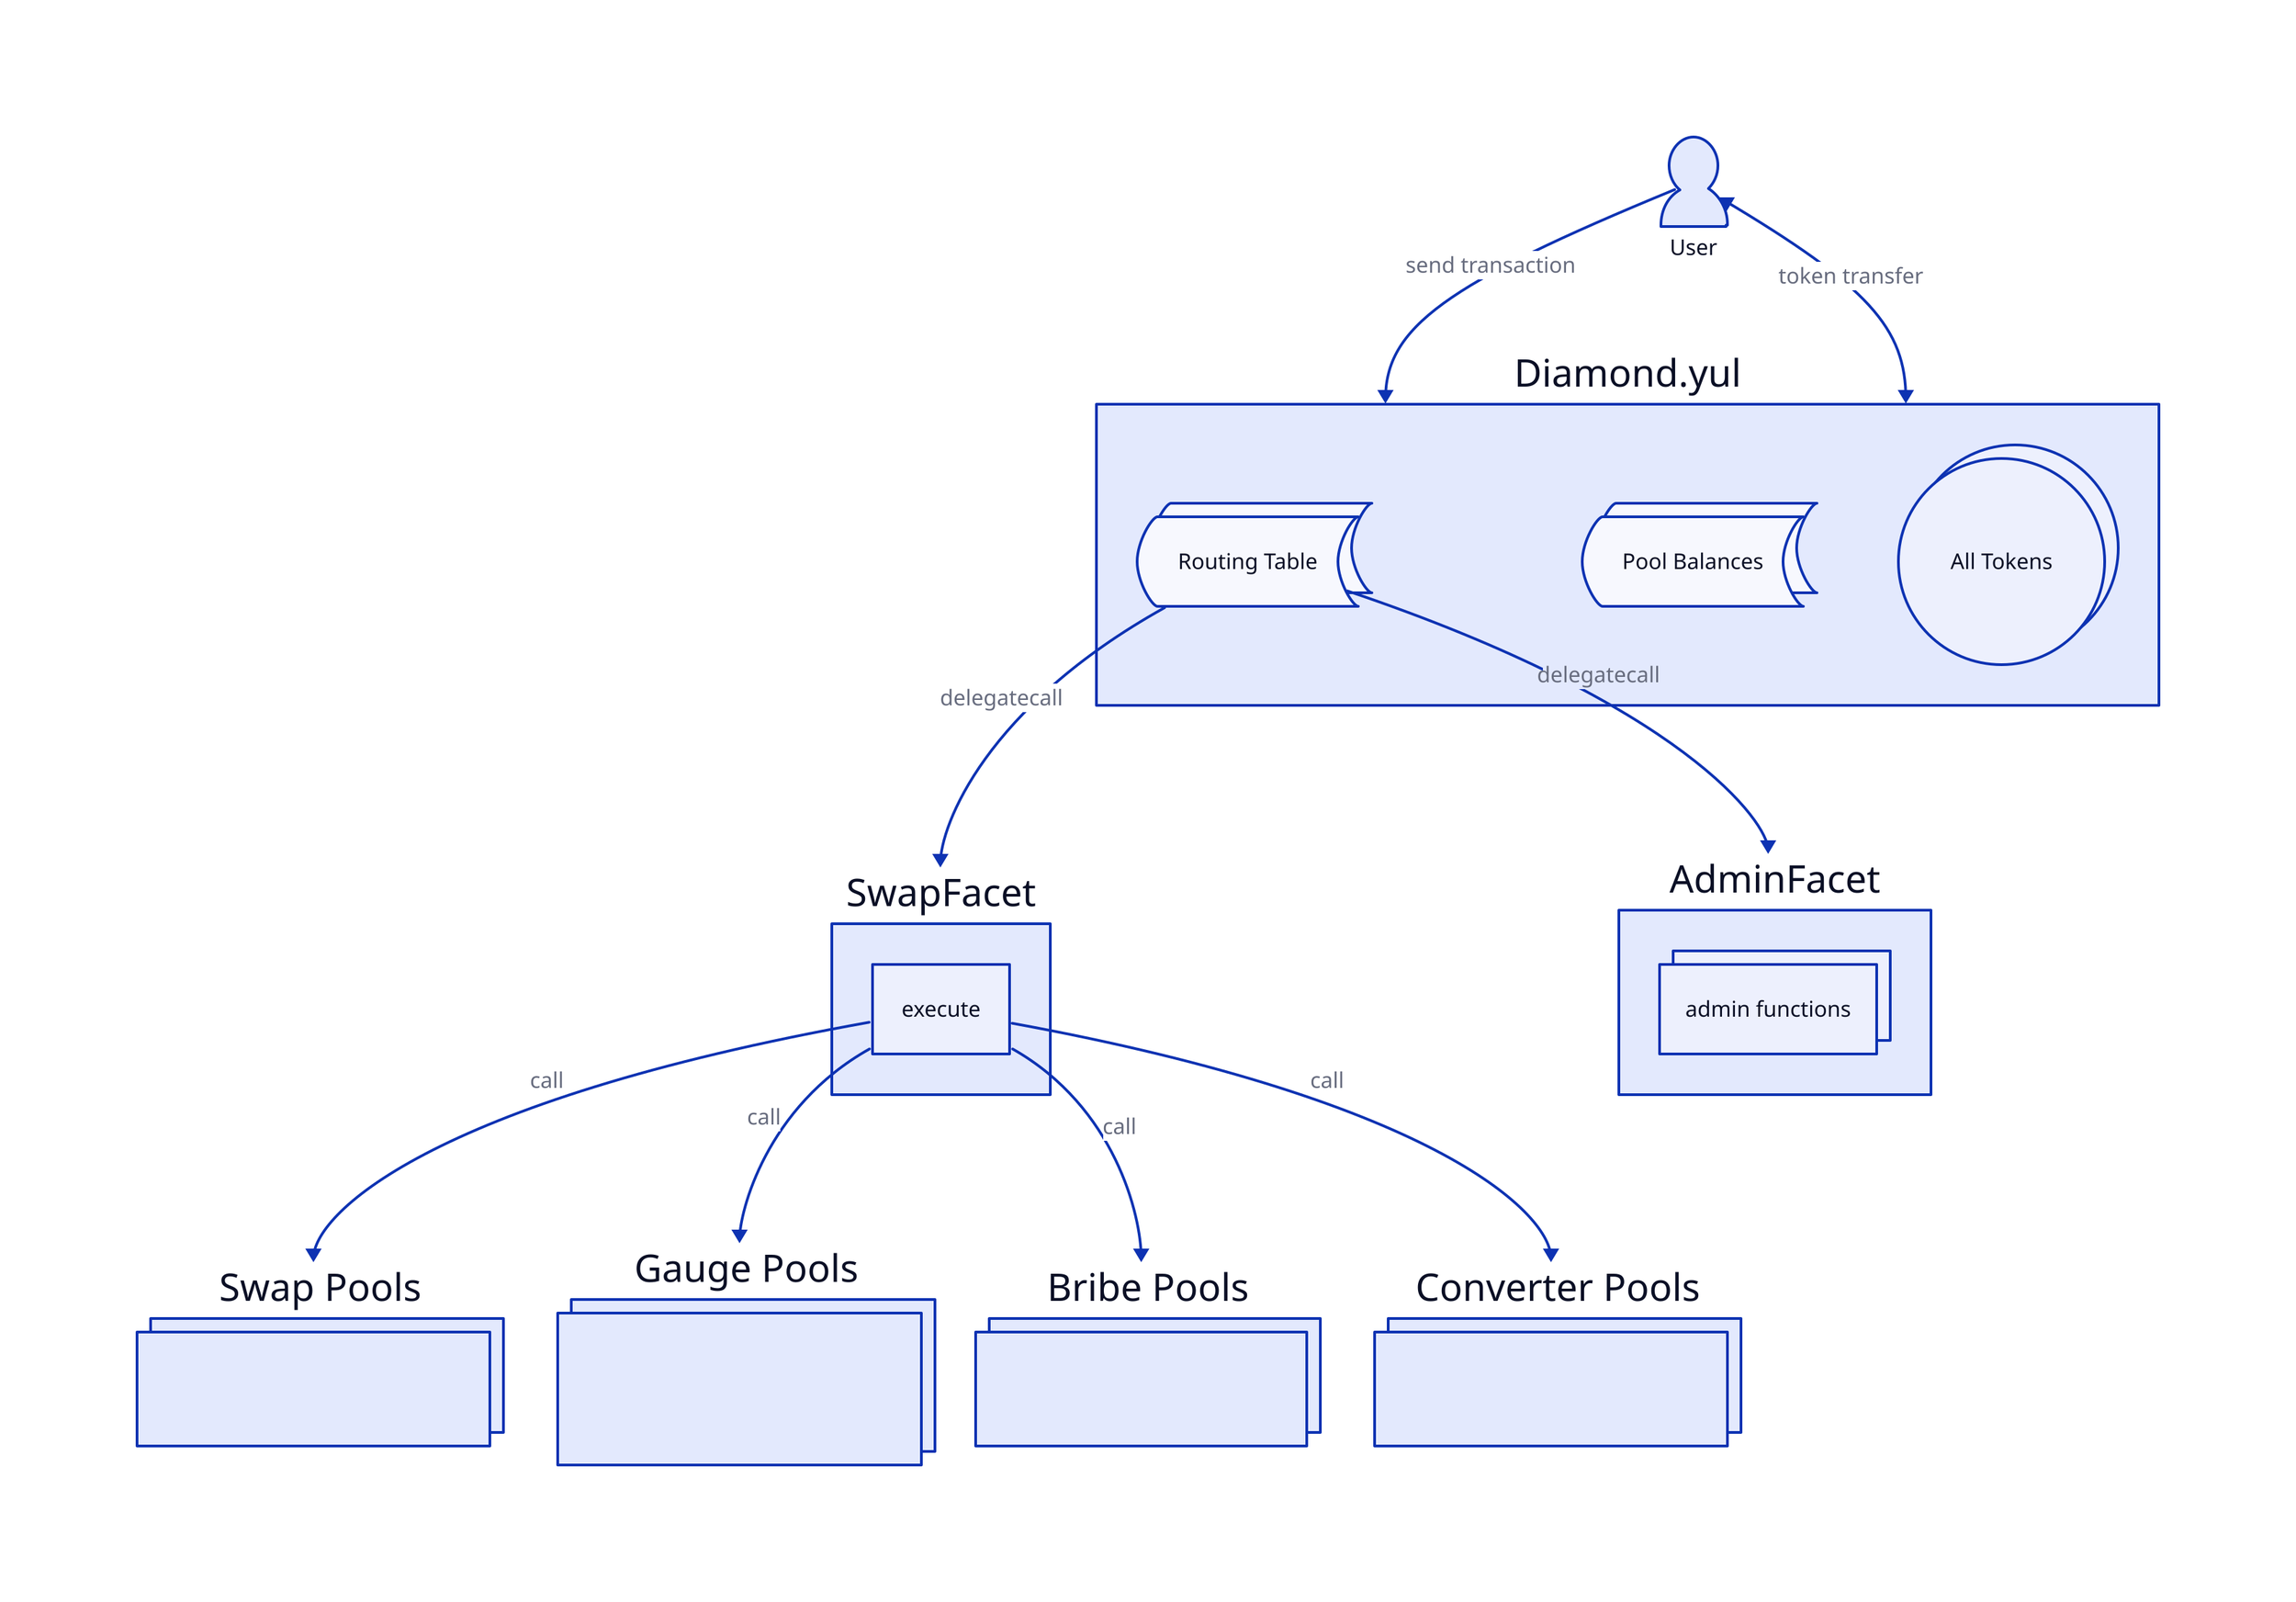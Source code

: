 user: User {shape: person}
vault: Diamond.yul {
  routingTable: Routing Table {
    shape: stored_data
    style.multiple: true
  }
  poolBalances: Pool Balances {
    shape: stored_data
    style.multiple: true
  }
  tokens: All Tokens {
    shape: circle
    style.multiple: true
  }
}
swapFacet: SwapFacet {
  execute: execute {
    shape: rectangle
  }
}
adminFacet: AdminFacet {
  adminFunctions: admin functions {
    shape: rectangle
    style.multiple: true
  }
}

ISWap: Swap Pools {
  functions: |md
    - `velocore__execute()`
  |
  style.multiple: true
}
IGauge: Gauge Pools {
  functions: |md
    - `velocore__gauge()`
    - `velocore__emission()`
  |
  style.multiple: true
}
IBribe: Bribe Pools {
  functions: |md
    - `velocore__bribe()`
  |
  style.multiple: true
}
IConverter: Converter Pools {
  functions: |md
    - `velocore__convert()`
  |
  style.multiple: true
}
user -> vault: send transaction
user <-> vault: token transfer
vault.routingTable -> adminFacet: delegatecall
vault.routingTable -> swapFacet: delegatecall
swapFacet.execute -> ISwap: call
swapFacet.execute -> IGauge: call
swapFacet.execute -> IBribe: call
swapFacet.execute -> IConverter: call